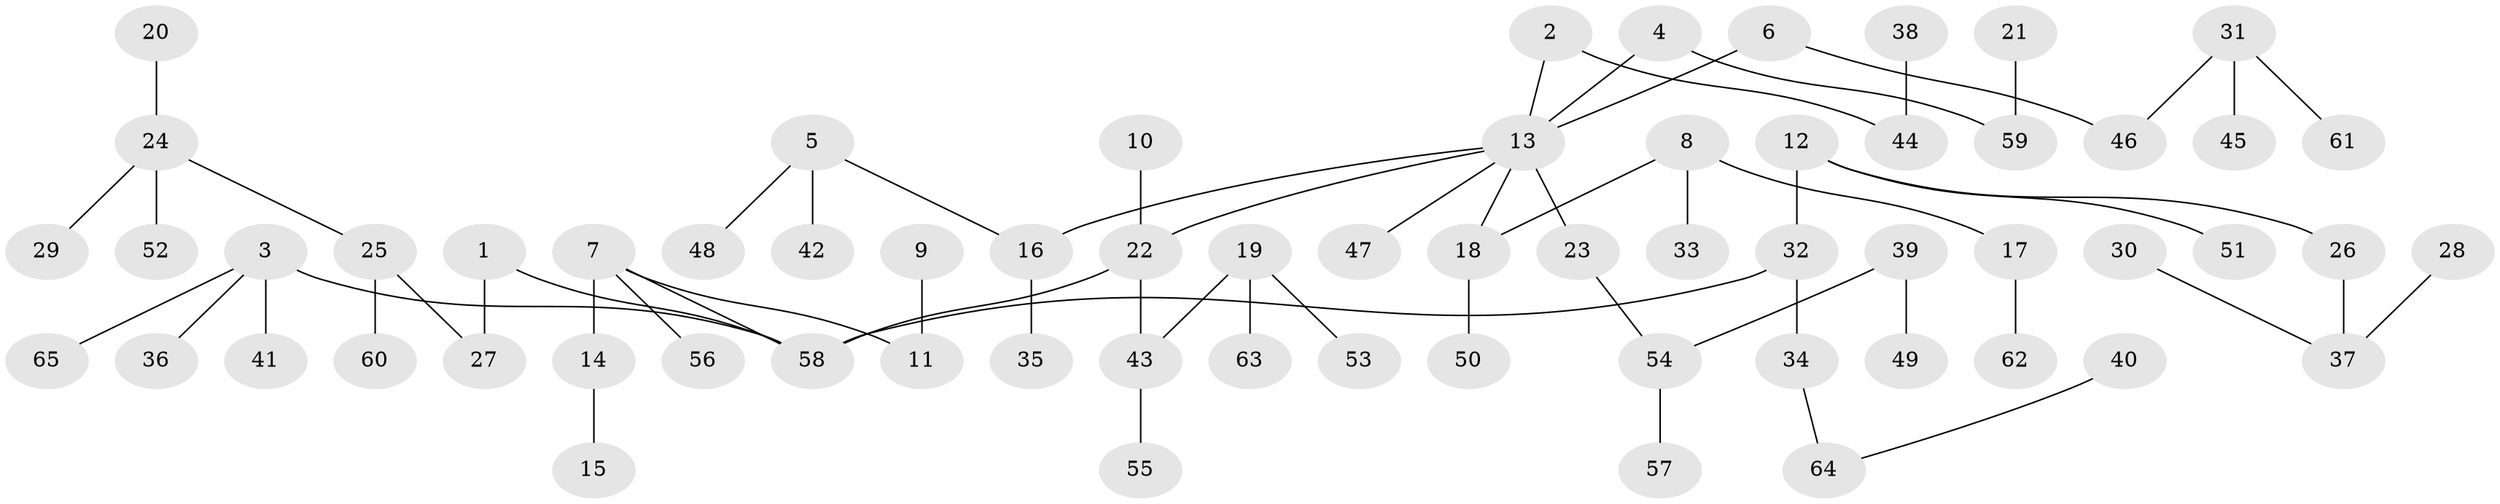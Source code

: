 // original degree distribution, {5: 0.023076923076923078, 3: 0.11538461538461539, 9: 0.007692307692307693, 7: 0.007692307692307693, 2: 0.25384615384615383, 4: 0.1, 1: 0.49230769230769234}
// Generated by graph-tools (version 1.1) at 2025/02/03/09/25 03:02:26]
// undirected, 65 vertices, 64 edges
graph export_dot {
graph [start="1"]
  node [color=gray90,style=filled];
  1;
  2;
  3;
  4;
  5;
  6;
  7;
  8;
  9;
  10;
  11;
  12;
  13;
  14;
  15;
  16;
  17;
  18;
  19;
  20;
  21;
  22;
  23;
  24;
  25;
  26;
  27;
  28;
  29;
  30;
  31;
  32;
  33;
  34;
  35;
  36;
  37;
  38;
  39;
  40;
  41;
  42;
  43;
  44;
  45;
  46;
  47;
  48;
  49;
  50;
  51;
  52;
  53;
  54;
  55;
  56;
  57;
  58;
  59;
  60;
  61;
  62;
  63;
  64;
  65;
  1 -- 27 [weight=1.0];
  1 -- 58 [weight=1.0];
  2 -- 13 [weight=1.0];
  2 -- 44 [weight=1.0];
  3 -- 36 [weight=1.0];
  3 -- 41 [weight=1.0];
  3 -- 58 [weight=1.0];
  3 -- 65 [weight=1.0];
  4 -- 13 [weight=1.0];
  4 -- 59 [weight=1.0];
  5 -- 16 [weight=1.0];
  5 -- 42 [weight=1.0];
  5 -- 48 [weight=1.0];
  6 -- 13 [weight=1.0];
  6 -- 46 [weight=1.0];
  7 -- 11 [weight=1.0];
  7 -- 14 [weight=1.0];
  7 -- 56 [weight=1.0];
  7 -- 58 [weight=1.0];
  8 -- 17 [weight=1.0];
  8 -- 18 [weight=1.0];
  8 -- 33 [weight=1.0];
  9 -- 11 [weight=1.0];
  10 -- 22 [weight=1.0];
  12 -- 26 [weight=1.0];
  12 -- 32 [weight=1.0];
  12 -- 51 [weight=1.0];
  13 -- 16 [weight=1.0];
  13 -- 18 [weight=1.0];
  13 -- 22 [weight=1.0];
  13 -- 23 [weight=1.0];
  13 -- 47 [weight=1.0];
  14 -- 15 [weight=1.0];
  16 -- 35 [weight=1.0];
  17 -- 62 [weight=1.0];
  18 -- 50 [weight=1.0];
  19 -- 43 [weight=1.0];
  19 -- 53 [weight=1.0];
  19 -- 63 [weight=1.0];
  20 -- 24 [weight=1.0];
  21 -- 59 [weight=1.0];
  22 -- 43 [weight=1.0];
  22 -- 58 [weight=1.0];
  23 -- 54 [weight=1.0];
  24 -- 25 [weight=1.0];
  24 -- 29 [weight=1.0];
  24 -- 52 [weight=1.0];
  25 -- 27 [weight=1.0];
  25 -- 60 [weight=1.0];
  26 -- 37 [weight=1.0];
  28 -- 37 [weight=1.0];
  30 -- 37 [weight=1.0];
  31 -- 45 [weight=1.0];
  31 -- 46 [weight=1.0];
  31 -- 61 [weight=1.0];
  32 -- 34 [weight=1.0];
  32 -- 58 [weight=1.0];
  34 -- 64 [weight=1.0];
  38 -- 44 [weight=1.0];
  39 -- 49 [weight=1.0];
  39 -- 54 [weight=1.0];
  40 -- 64 [weight=1.0];
  43 -- 55 [weight=1.0];
  54 -- 57 [weight=1.0];
}
